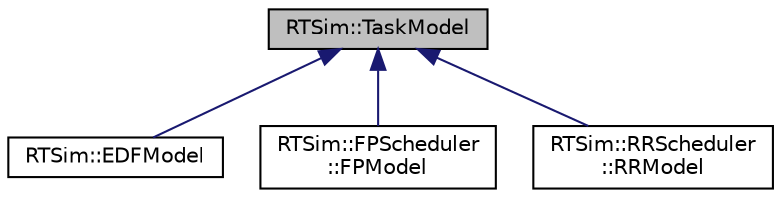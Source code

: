 digraph "RTSim::TaskModel"
{
  edge [fontname="Helvetica",fontsize="10",labelfontname="Helvetica",labelfontsize="10"];
  node [fontname="Helvetica",fontsize="10",shape=record];
  Node0 [label="RTSim::TaskModel",height=0.2,width=0.4,color="black", fillcolor="grey75", style="filled", fontcolor="black"];
  Node0 -> Node1 [dir="back",color="midnightblue",fontsize="10",style="solid",fontname="Helvetica"];
  Node1 [label="RTSim::EDFModel",height=0.2,width=0.4,color="black", fillcolor="white", style="filled",URL="$classRTSim_1_1EDFModel.html"];
  Node0 -> Node2 [dir="back",color="midnightblue",fontsize="10",style="solid",fontname="Helvetica"];
  Node2 [label="RTSim::FPScheduler\l::FPModel",height=0.2,width=0.4,color="black", fillcolor="white", style="filled",URL="$classRTSim_1_1FPScheduler_1_1FPModel.html"];
  Node0 -> Node3 [dir="back",color="midnightblue",fontsize="10",style="solid",fontname="Helvetica"];
  Node3 [label="RTSim::RRScheduler\l::RRModel",height=0.2,width=0.4,color="black", fillcolor="white", style="filled",URL="$classRTSim_1_1RRScheduler_1_1RRModel.html"];
}
